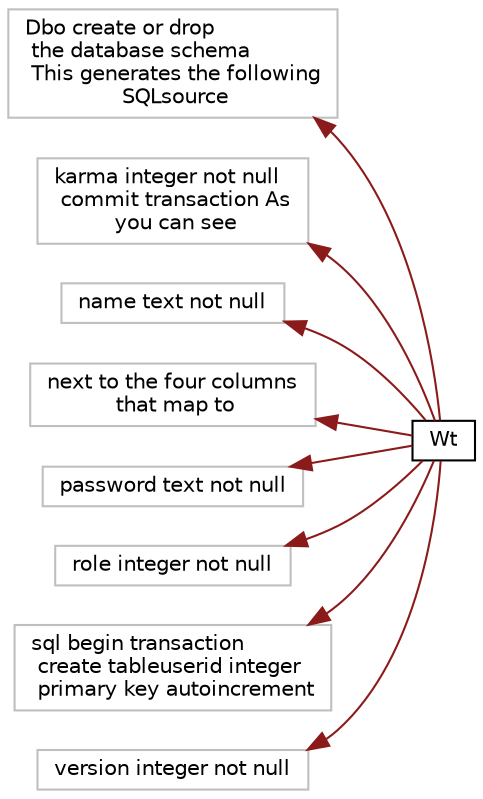 digraph "Graphical Class Hierarchy"
{
 // LATEX_PDF_SIZE
  edge [fontname="Helvetica",fontsize="10",labelfontname="Helvetica",labelfontsize="10"];
  node [fontname="Helvetica",fontsize="10",shape=record];
  rankdir="LR";
  Node1444 [label="Dbo create or drop\l the database schema\l This generates the following\l SQLsource",height=0.2,width=0.4,color="grey75", fillcolor="white", style="filled",tooltip=" "];
  Node1444 -> Node0 [dir="back",color="firebrick4",fontsize="10",style="solid",fontname="Helvetica"];
  Node0 [label="Wt",height=0.2,width=0.4,color="black", fillcolor="white", style="filled",URL="$classWt.html",tooltip=" "];
  Node1201 [label="karma integer not null\l commit transaction As\l you can see",height=0.2,width=0.4,color="grey75", fillcolor="white", style="filled",tooltip=" "];
  Node1201 -> Node0 [dir="back",color="firebrick4",fontsize="10",style="solid",fontname="Helvetica"];
  Node1110 [label="name text not null",height=0.2,width=0.4,color="grey75", fillcolor="white", style="filled",tooltip=" "];
  Node1110 -> Node0 [dir="back",color="firebrick4",fontsize="10",style="solid",fontname="Helvetica"];
  Node1107 [label="next to the four columns\l that map to",height=0.2,width=0.4,color="grey75", fillcolor="white", style="filled",tooltip=" "];
  Node1107 -> Node0 [dir="back",color="firebrick4",fontsize="10",style="solid",fontname="Helvetica"];
  Node736 [label="password text not null",height=0.2,width=0.4,color="grey75", fillcolor="white", style="filled",tooltip=" "];
  Node736 -> Node0 [dir="back",color="firebrick4",fontsize="10",style="solid",fontname="Helvetica"];
  Node616 [label="role integer not null",height=0.2,width=0.4,color="grey75", fillcolor="white", style="filled",tooltip=" "];
  Node616 -> Node0 [dir="back",color="firebrick4",fontsize="10",style="solid",fontname="Helvetica"];
  Node469 [label="sql begin transaction\l create tableuserid integer\l primary key autoincrement",height=0.2,width=0.4,color="grey75", fillcolor="white", style="filled",tooltip=" "];
  Node469 -> Node0 [dir="back",color="firebrick4",fontsize="10",style="solid",fontname="Helvetica"];
  Node289 [label="version integer not null",height=0.2,width=0.4,color="grey75", fillcolor="white", style="filled",tooltip=" "];
  Node289 -> Node0 [dir="back",color="firebrick4",fontsize="10",style="solid",fontname="Helvetica"];
}
